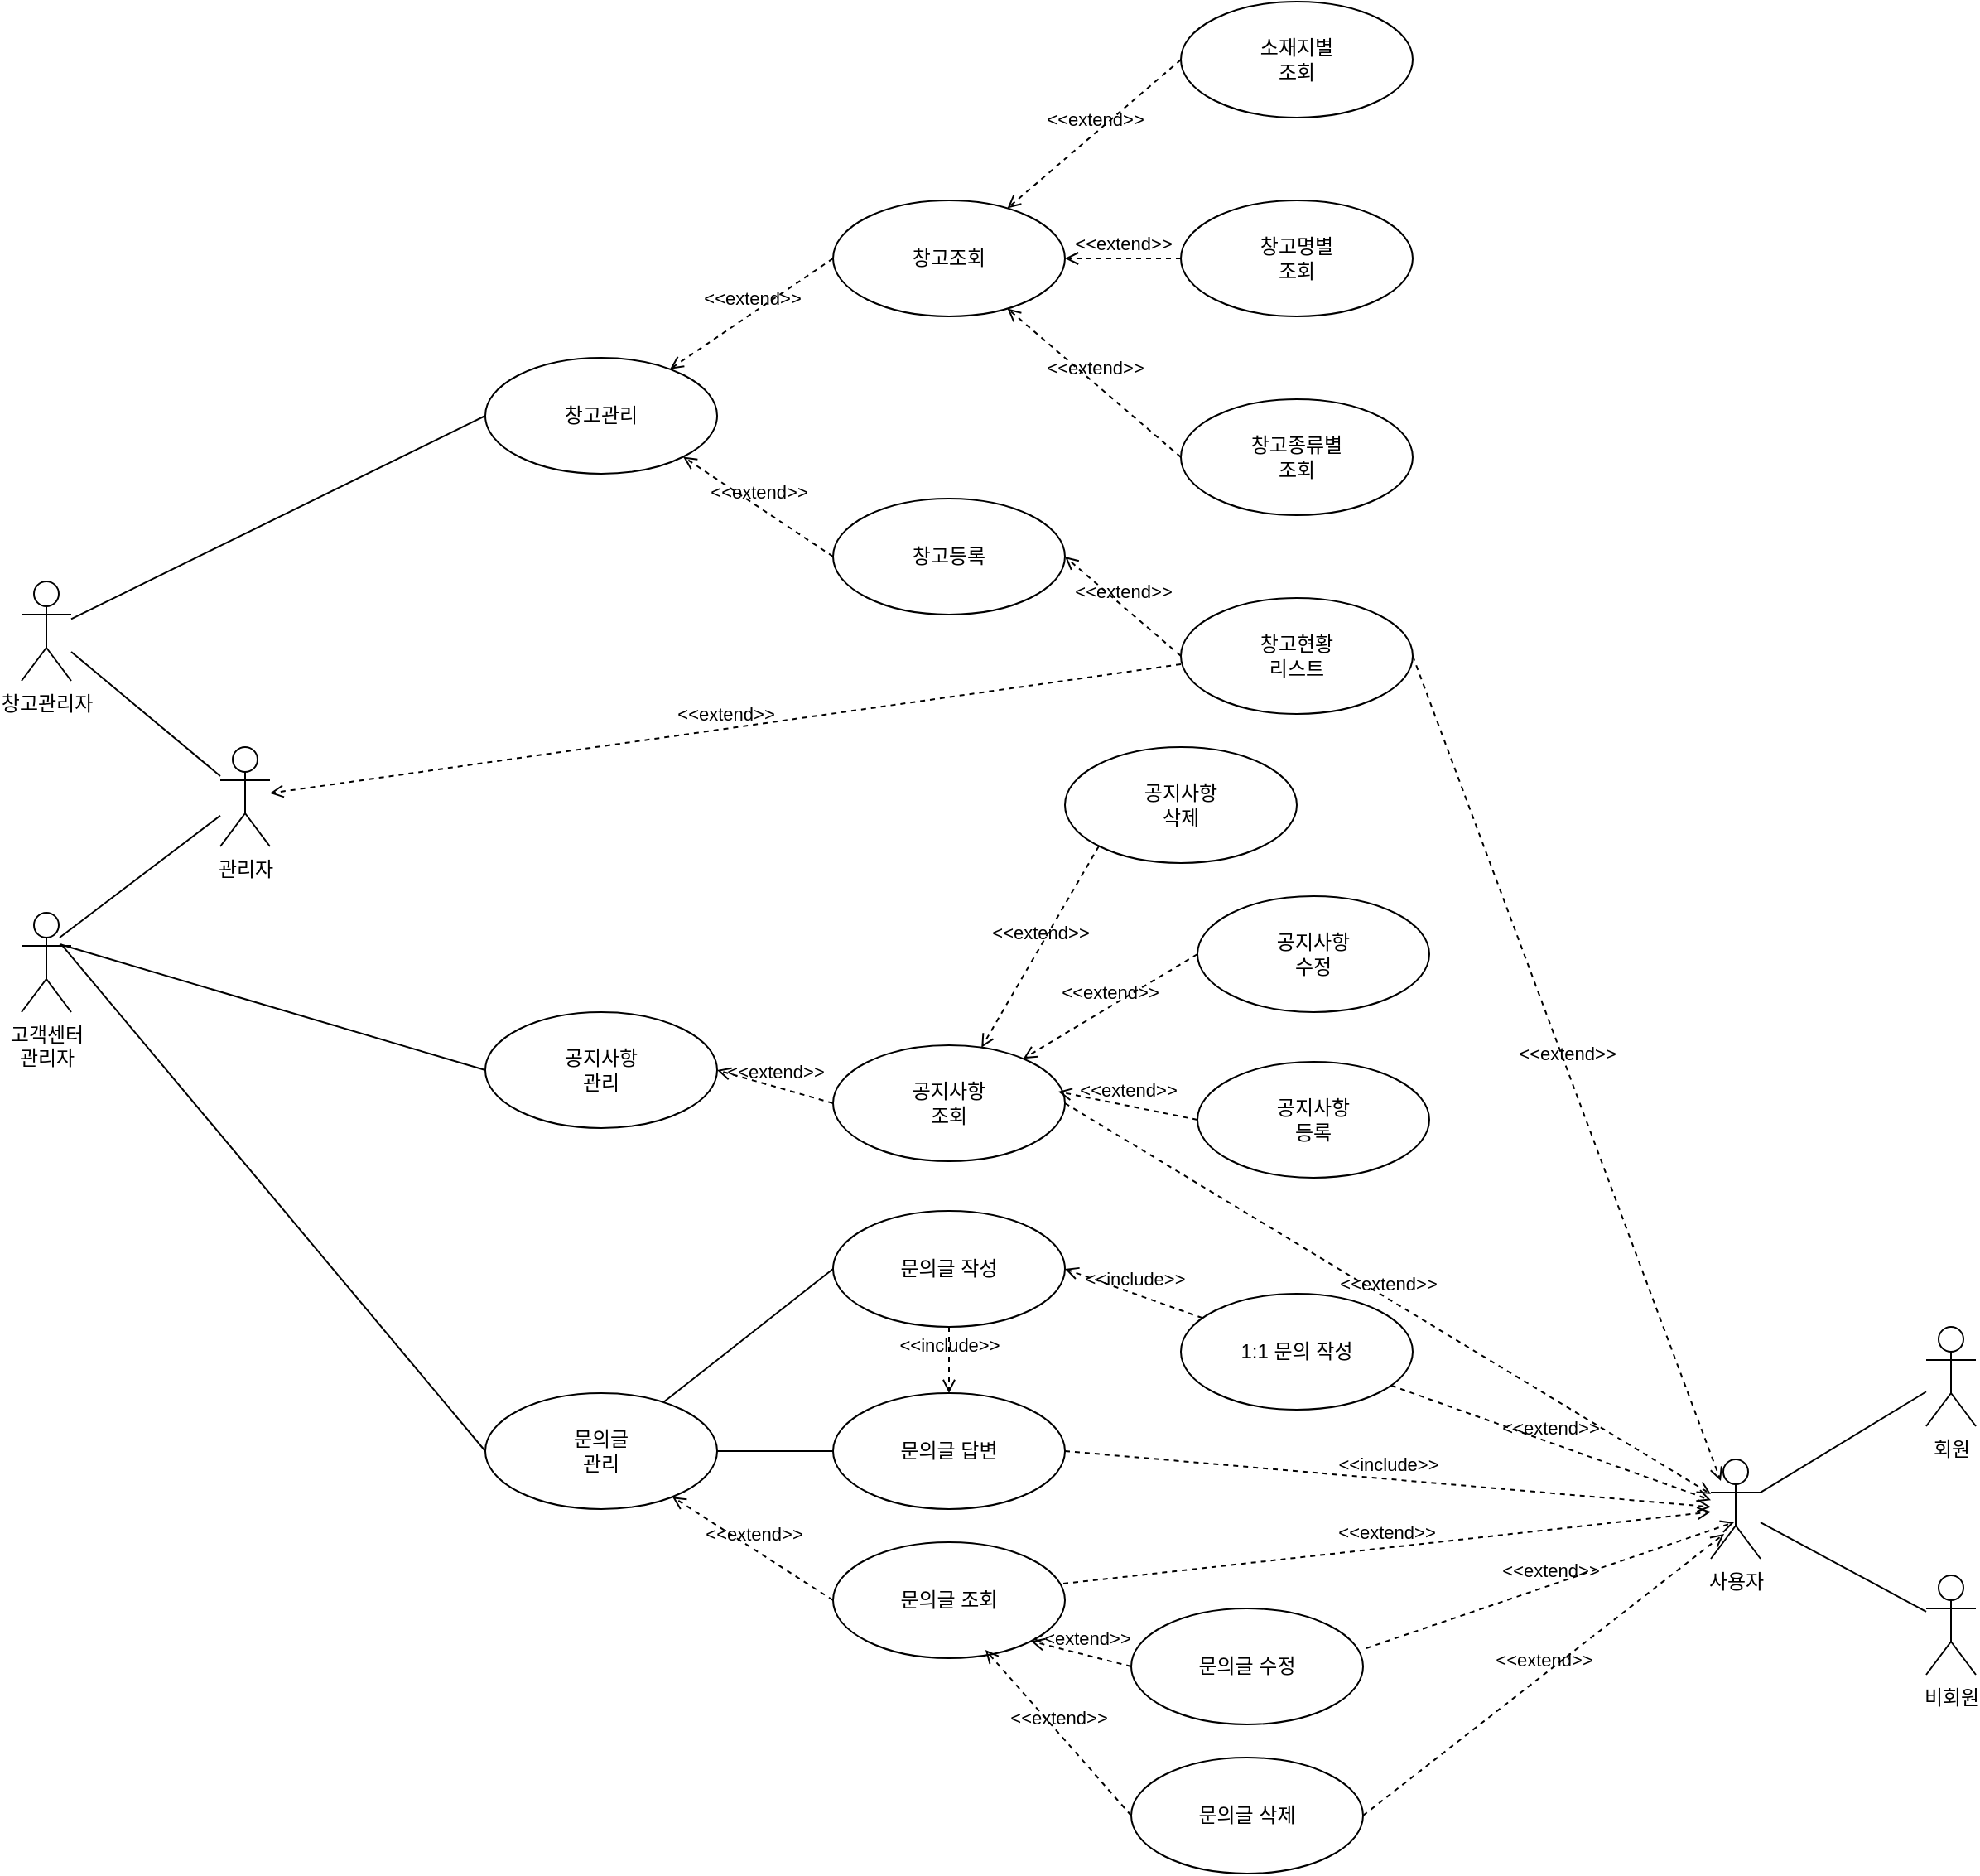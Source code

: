 <mxfile version="24.7.6">
  <diagram name="페이지-1" id="HJWNIDJ4ArGF2ASim_1Z">
    <mxGraphModel grid="1" page="1" gridSize="10" guides="1" tooltips="1" connect="1" arrows="1" fold="1" pageScale="1" pageWidth="1920" pageHeight="1200" math="0" shadow="0">
      <root>
        <mxCell id="0" />
        <mxCell id="1" parent="0" />
        <mxCell id="aPXMBiHBA66qFUJw5fnC-1" value="관리자" style="shape=umlActor;verticalLabelPosition=bottom;verticalAlign=top;html=1;" vertex="1" parent="1">
          <mxGeometry x="380" y="500" width="30" height="60" as="geometry" />
        </mxCell>
        <mxCell id="aPXMBiHBA66qFUJw5fnC-3" value="공지사항&lt;br&gt;관리" style="ellipse;whiteSpace=wrap;html=1;" vertex="1" parent="1">
          <mxGeometry x="540" y="660" width="140" height="70" as="geometry" />
        </mxCell>
        <mxCell id="aPXMBiHBA66qFUJw5fnC-4" value="창고관리" style="ellipse;whiteSpace=wrap;html=1;" vertex="1" parent="1">
          <mxGeometry x="540" y="265" width="140" height="70" as="geometry" />
        </mxCell>
        <mxCell id="aPXMBiHBA66qFUJw5fnC-6" value="" style="endArrow=none;html=1;rounded=0;entryX=0;entryY=0.5;entryDx=0;entryDy=0;" edge="1" parent="1" source="aPXMBiHBA66qFUJw5fnC-18" target="aPXMBiHBA66qFUJw5fnC-4">
          <mxGeometry width="50" height="50" relative="1" as="geometry">
            <mxPoint x="360" y="330" as="sourcePoint" />
            <mxPoint x="410" y="280" as="targetPoint" />
          </mxGeometry>
        </mxCell>
        <mxCell id="aPXMBiHBA66qFUJw5fnC-8" value="창고등록" style="ellipse;whiteSpace=wrap;html=1;" vertex="1" parent="1">
          <mxGeometry x="750" y="350" width="140" height="70" as="geometry" />
        </mxCell>
        <mxCell id="aPXMBiHBA66qFUJw5fnC-9" value="창고조회" style="ellipse;whiteSpace=wrap;html=1;" vertex="1" parent="1">
          <mxGeometry x="750" y="170" width="140" height="70" as="geometry" />
        </mxCell>
        <mxCell id="aPXMBiHBA66qFUJw5fnC-10" value="&amp;lt;&amp;lt;extend&amp;gt;&amp;gt;" style="html=1;verticalAlign=bottom;labelBackgroundColor=none;endArrow=open;endFill=0;dashed=1;rounded=0;exitX=0;exitY=0.5;exitDx=0;exitDy=0;" edge="1" parent="1" source="aPXMBiHBA66qFUJw5fnC-9" target="aPXMBiHBA66qFUJw5fnC-4">
          <mxGeometry width="160" relative="1" as="geometry">
            <mxPoint x="650" y="380" as="sourcePoint" />
            <mxPoint x="810" y="380" as="targetPoint" />
          </mxGeometry>
        </mxCell>
        <mxCell id="aPXMBiHBA66qFUJw5fnC-11" value="&amp;lt;&amp;lt;extend&amp;gt;&amp;gt;" style="html=1;verticalAlign=bottom;labelBackgroundColor=none;endArrow=open;endFill=0;dashed=1;rounded=0;exitX=0;exitY=0.5;exitDx=0;exitDy=0;entryX=1;entryY=1;entryDx=0;entryDy=0;" edge="1" parent="1" source="aPXMBiHBA66qFUJw5fnC-8" target="aPXMBiHBA66qFUJw5fnC-4">
          <mxGeometry width="160" relative="1" as="geometry">
            <mxPoint x="760" y="215" as="sourcePoint" />
            <mxPoint x="662" y="282" as="targetPoint" />
          </mxGeometry>
        </mxCell>
        <mxCell id="aPXMBiHBA66qFUJw5fnC-12" value="소재지별&lt;br&gt;조회" style="ellipse;whiteSpace=wrap;html=1;" vertex="1" parent="1">
          <mxGeometry x="960" y="50" width="140" height="70" as="geometry" />
        </mxCell>
        <mxCell id="aPXMBiHBA66qFUJw5fnC-13" value="창고명별&lt;br&gt;조회" style="ellipse;whiteSpace=wrap;html=1;" vertex="1" parent="1">
          <mxGeometry x="960" y="170" width="140" height="70" as="geometry" />
        </mxCell>
        <mxCell id="aPXMBiHBA66qFUJw5fnC-14" value="창고종류별&lt;br&gt;조회" style="ellipse;whiteSpace=wrap;html=1;" vertex="1" parent="1">
          <mxGeometry x="960" y="290" width="140" height="70" as="geometry" />
        </mxCell>
        <mxCell id="aPXMBiHBA66qFUJw5fnC-15" value="&amp;lt;&amp;lt;extend&amp;gt;&amp;gt;" style="html=1;verticalAlign=bottom;labelBackgroundColor=none;endArrow=open;endFill=0;dashed=1;rounded=0;exitX=0;exitY=0.5;exitDx=0;exitDy=0;" edge="1" parent="1" source="aPXMBiHBA66qFUJw5fnC-12" target="aPXMBiHBA66qFUJw5fnC-9">
          <mxGeometry width="160" relative="1" as="geometry">
            <mxPoint x="978" y="90" as="sourcePoint" />
            <mxPoint x="880" y="157" as="targetPoint" />
          </mxGeometry>
        </mxCell>
        <mxCell id="aPXMBiHBA66qFUJw5fnC-16" value="&amp;lt;&amp;lt;extend&amp;gt;&amp;gt;" style="html=1;verticalAlign=bottom;labelBackgroundColor=none;endArrow=open;endFill=0;dashed=1;rounded=0;exitX=0;exitY=0.5;exitDx=0;exitDy=0;" edge="1" parent="1" source="aPXMBiHBA66qFUJw5fnC-14" target="aPXMBiHBA66qFUJw5fnC-9">
          <mxGeometry width="160" relative="1" as="geometry">
            <mxPoint x="770" y="225" as="sourcePoint" />
            <mxPoint x="672" y="292" as="targetPoint" />
          </mxGeometry>
        </mxCell>
        <mxCell id="aPXMBiHBA66qFUJw5fnC-17" value="&amp;lt;&amp;lt;extend&amp;gt;&amp;gt;" style="html=1;verticalAlign=bottom;labelBackgroundColor=none;endArrow=open;endFill=0;dashed=1;rounded=0;exitX=0;exitY=0.5;exitDx=0;exitDy=0;entryX=1;entryY=0.5;entryDx=0;entryDy=0;" edge="1" parent="1" source="aPXMBiHBA66qFUJw5fnC-13" target="aPXMBiHBA66qFUJw5fnC-9">
          <mxGeometry width="160" relative="1" as="geometry">
            <mxPoint x="780" y="235" as="sourcePoint" />
            <mxPoint x="682" y="302" as="targetPoint" />
          </mxGeometry>
        </mxCell>
        <mxCell id="aPXMBiHBA66qFUJw5fnC-18" value="창고관리자" style="shape=umlActor;verticalLabelPosition=bottom;verticalAlign=top;html=1;" vertex="1" parent="1">
          <mxGeometry x="260" y="400" width="30" height="60" as="geometry" />
        </mxCell>
        <mxCell id="aPXMBiHBA66qFUJw5fnC-19" value="고객센터&lt;br&gt;관리자" style="shape=umlActor;verticalLabelPosition=bottom;verticalAlign=top;html=1;" vertex="1" parent="1">
          <mxGeometry x="260" y="600" width="30" height="60" as="geometry" />
        </mxCell>
        <mxCell id="aPXMBiHBA66qFUJw5fnC-20" value="" style="endArrow=none;html=1;rounded=0;exitX=0.8;exitY=0.317;exitDx=0;exitDy=0;exitPerimeter=0;entryX=0;entryY=0.5;entryDx=0;entryDy=0;" edge="1" parent="1" source="aPXMBiHBA66qFUJw5fnC-19" target="aPXMBiHBA66qFUJw5fnC-26">
          <mxGeometry width="50" height="50" relative="1" as="geometry">
            <mxPoint x="270" y="688" as="sourcePoint" />
            <mxPoint x="400" y="482" as="targetPoint" />
          </mxGeometry>
        </mxCell>
        <mxCell id="aPXMBiHBA66qFUJw5fnC-21" value="" style="endArrow=none;html=1;rounded=0;" edge="1" parent="1" source="aPXMBiHBA66qFUJw5fnC-1" target="aPXMBiHBA66qFUJw5fnC-18">
          <mxGeometry width="50" height="50" relative="1" as="geometry">
            <mxPoint x="430" y="526" as="sourcePoint" />
            <mxPoint x="560" y="320" as="targetPoint" />
          </mxGeometry>
        </mxCell>
        <mxCell id="aPXMBiHBA66qFUJw5fnC-22" value="" style="endArrow=none;html=1;rounded=0;entryX=0;entryY=0.5;entryDx=0;entryDy=0;exitX=0.767;exitY=0.317;exitDx=0;exitDy=0;exitPerimeter=0;" edge="1" parent="1" source="aPXMBiHBA66qFUJw5fnC-19" target="aPXMBiHBA66qFUJw5fnC-3">
          <mxGeometry width="50" height="50" relative="1" as="geometry">
            <mxPoint x="420" y="516" as="sourcePoint" />
            <mxPoint x="550" y="310" as="targetPoint" />
          </mxGeometry>
        </mxCell>
        <mxCell id="aPXMBiHBA66qFUJw5fnC-23" value="공지사항&lt;br&gt;삭제" style="ellipse;whiteSpace=wrap;html=1;" vertex="1" parent="1">
          <mxGeometry x="890" y="500" width="140" height="70" as="geometry" />
        </mxCell>
        <mxCell id="aPXMBiHBA66qFUJw5fnC-24" value="문의글 조회" style="ellipse;whiteSpace=wrap;html=1;" vertex="1" parent="1">
          <mxGeometry x="750" y="980" width="140" height="70" as="geometry" />
        </mxCell>
        <mxCell id="aPXMBiHBA66qFUJw5fnC-25" value="문의글 삭제" style="ellipse;whiteSpace=wrap;html=1;" vertex="1" parent="1">
          <mxGeometry x="930" y="1110" width="140" height="70" as="geometry" />
        </mxCell>
        <mxCell id="aPXMBiHBA66qFUJw5fnC-26" value="문의글&lt;br&gt;관리" style="ellipse;whiteSpace=wrap;html=1;" vertex="1" parent="1">
          <mxGeometry x="540" y="890" width="140" height="70" as="geometry" />
        </mxCell>
        <mxCell id="aPXMBiHBA66qFUJw5fnC-27" value="" style="endArrow=none;html=1;rounded=0;entryX=0.767;entryY=0.25;entryDx=0;entryDy=0;entryPerimeter=0;" edge="1" parent="1" source="aPXMBiHBA66qFUJw5fnC-1" target="aPXMBiHBA66qFUJw5fnC-19">
          <mxGeometry width="50" height="50" relative="1" as="geometry">
            <mxPoint x="420" y="565" as="sourcePoint" />
            <mxPoint x="550" y="785" as="targetPoint" />
          </mxGeometry>
        </mxCell>
        <mxCell id="aPXMBiHBA66qFUJw5fnC-28" value="공지사항&lt;br&gt;수정" style="ellipse;whiteSpace=wrap;html=1;" vertex="1" parent="1">
          <mxGeometry x="970" y="590" width="140" height="70" as="geometry" />
        </mxCell>
        <mxCell id="aPXMBiHBA66qFUJw5fnC-29" value="공지사항&lt;br&gt;등록" style="ellipse;whiteSpace=wrap;html=1;" vertex="1" parent="1">
          <mxGeometry x="970" y="690" width="140" height="70" as="geometry" />
        </mxCell>
        <mxCell id="aPXMBiHBA66qFUJw5fnC-30" value="공지사항&lt;br&gt;조회" style="ellipse;whiteSpace=wrap;html=1;" vertex="1" parent="1">
          <mxGeometry x="750" y="680" width="140" height="70" as="geometry" />
        </mxCell>
        <mxCell id="aPXMBiHBA66qFUJw5fnC-31" value="&amp;lt;&amp;lt;extend&amp;gt;&amp;gt;" style="html=1;verticalAlign=bottom;labelBackgroundColor=none;endArrow=open;endFill=0;dashed=1;rounded=0;exitX=0;exitY=0.5;exitDx=0;exitDy=0;entryX=1;entryY=0.5;entryDx=0;entryDy=0;" edge="1" parent="1" source="aPXMBiHBA66qFUJw5fnC-30" target="aPXMBiHBA66qFUJw5fnC-3">
          <mxGeometry width="160" relative="1" as="geometry">
            <mxPoint x="730" y="810" as="sourcePoint" />
            <mxPoint x="639" y="750" as="targetPoint" />
          </mxGeometry>
        </mxCell>
        <mxCell id="aPXMBiHBA66qFUJw5fnC-32" value="&amp;lt;&amp;lt;extend&amp;gt;&amp;gt;" style="html=1;verticalAlign=bottom;labelBackgroundColor=none;endArrow=open;endFill=0;dashed=1;rounded=0;exitX=0;exitY=0.5;exitDx=0;exitDy=0;entryX=0.971;entryY=0.4;entryDx=0;entryDy=0;entryPerimeter=0;" edge="1" parent="1" source="aPXMBiHBA66qFUJw5fnC-29" target="aPXMBiHBA66qFUJw5fnC-30">
          <mxGeometry width="160" relative="1" as="geometry">
            <mxPoint x="691" y="820" as="sourcePoint" />
            <mxPoint x="600" y="760" as="targetPoint" />
          </mxGeometry>
        </mxCell>
        <mxCell id="aPXMBiHBA66qFUJw5fnC-33" value="&amp;lt;&amp;lt;extend&amp;gt;&amp;gt;" style="html=1;verticalAlign=bottom;labelBackgroundColor=none;endArrow=open;endFill=0;dashed=1;rounded=0;exitX=0;exitY=0.5;exitDx=0;exitDy=0;" edge="1" parent="1" source="aPXMBiHBA66qFUJw5fnC-28" target="aPXMBiHBA66qFUJw5fnC-30">
          <mxGeometry width="160" relative="1" as="geometry">
            <mxPoint x="731" y="665" as="sourcePoint" />
            <mxPoint x="640" y="605" as="targetPoint" />
          </mxGeometry>
        </mxCell>
        <mxCell id="aPXMBiHBA66qFUJw5fnC-34" value="&amp;lt;&amp;lt;extend&amp;gt;&amp;gt;" style="html=1;verticalAlign=bottom;labelBackgroundColor=none;endArrow=open;endFill=0;dashed=1;rounded=0;exitX=0;exitY=1;exitDx=0;exitDy=0;" edge="1" parent="1" source="aPXMBiHBA66qFUJw5fnC-23" target="aPXMBiHBA66qFUJw5fnC-30">
          <mxGeometry width="160" relative="1" as="geometry">
            <mxPoint x="671" y="580" as="sourcePoint" />
            <mxPoint x="580" y="520" as="targetPoint" />
          </mxGeometry>
        </mxCell>
        <mxCell id="aPXMBiHBA66qFUJw5fnC-35" value="사용자" style="shape=umlActor;verticalLabelPosition=bottom;verticalAlign=top;html=1;" vertex="1" parent="1">
          <mxGeometry x="1280" y="930" width="30" height="60" as="geometry" />
        </mxCell>
        <mxCell id="aPXMBiHBA66qFUJw5fnC-36" value="&amp;lt;&amp;lt;extend&amp;gt;&amp;gt;" style="html=1;verticalAlign=bottom;labelBackgroundColor=none;endArrow=open;endFill=0;dashed=1;rounded=0;exitX=1;exitY=0.5;exitDx=0;exitDy=0;" edge="1" parent="1" source="aPXMBiHBA66qFUJw5fnC-30" target="aPXMBiHBA66qFUJw5fnC-35">
          <mxGeometry width="160" relative="1" as="geometry">
            <mxPoint x="738" y="789" as="sourcePoint" />
            <mxPoint x="685" y="762" as="targetPoint" />
          </mxGeometry>
        </mxCell>
        <mxCell id="aPXMBiHBA66qFUJw5fnC-39" value="문의글 작성" style="ellipse;whiteSpace=wrap;html=1;" vertex="1" parent="1">
          <mxGeometry x="750" y="780" width="140" height="70" as="geometry" />
        </mxCell>
        <mxCell id="aPXMBiHBA66qFUJw5fnC-40" value="문의글 수정" style="ellipse;whiteSpace=wrap;html=1;" vertex="1" parent="1">
          <mxGeometry x="930" y="1020" width="140" height="70" as="geometry" />
        </mxCell>
        <mxCell id="aPXMBiHBA66qFUJw5fnC-41" value="&amp;lt;&amp;lt;extend&amp;gt;&amp;gt;" style="html=1;verticalAlign=bottom;labelBackgroundColor=none;endArrow=open;endFill=0;dashed=1;rounded=0;exitX=0;exitY=0.5;exitDx=0;exitDy=0;" edge="1" parent="1" source="aPXMBiHBA66qFUJw5fnC-24" target="aPXMBiHBA66qFUJw5fnC-26">
          <mxGeometry width="160" relative="1" as="geometry">
            <mxPoint x="703" y="877" as="sourcePoint" />
            <mxPoint x="650" y="850" as="targetPoint" />
          </mxGeometry>
        </mxCell>
        <mxCell id="aPXMBiHBA66qFUJw5fnC-45" value="&amp;lt;&amp;lt;extend&amp;gt;&amp;gt;" style="html=1;verticalAlign=bottom;labelBackgroundColor=none;endArrow=open;endFill=0;dashed=1;rounded=0;exitX=0;exitY=0.5;exitDx=0;exitDy=0;entryX=1;entryY=1;entryDx=0;entryDy=0;" edge="1" parent="1" source="aPXMBiHBA66qFUJw5fnC-40" target="aPXMBiHBA66qFUJw5fnC-24">
          <mxGeometry width="160" relative="1" as="geometry">
            <mxPoint x="750" y="895" as="sourcePoint" />
            <mxPoint x="684" y="923" as="targetPoint" />
          </mxGeometry>
        </mxCell>
        <mxCell id="aPXMBiHBA66qFUJw5fnC-46" value="&amp;lt;&amp;lt;extend&amp;gt;&amp;gt;" style="html=1;verticalAlign=bottom;labelBackgroundColor=none;endArrow=open;endFill=0;dashed=1;rounded=0;exitX=0;exitY=0.5;exitDx=0;exitDy=0;entryX=0.657;entryY=0.929;entryDx=0;entryDy=0;entryPerimeter=0;" edge="1" parent="1" source="aPXMBiHBA66qFUJw5fnC-25" target="aPXMBiHBA66qFUJw5fnC-24">
          <mxGeometry width="160" relative="1" as="geometry">
            <mxPoint x="760" y="905" as="sourcePoint" />
            <mxPoint x="694" y="933" as="targetPoint" />
          </mxGeometry>
        </mxCell>
        <mxCell id="aPXMBiHBA66qFUJw5fnC-47" value="1:1 문의 작성" style="ellipse;whiteSpace=wrap;html=1;" vertex="1" parent="1">
          <mxGeometry x="960" y="830" width="140" height="70" as="geometry" />
        </mxCell>
        <mxCell id="aPXMBiHBA66qFUJw5fnC-48" value="&amp;lt;&amp;lt;extend&amp;gt;&amp;gt;" style="html=1;verticalAlign=bottom;labelBackgroundColor=none;endArrow=open;endFill=0;dashed=1;rounded=0;" edge="1" parent="1" source="aPXMBiHBA66qFUJw5fnC-47" target="aPXMBiHBA66qFUJw5fnC-35">
          <mxGeometry width="160" relative="1" as="geometry">
            <mxPoint x="880" y="795" as="sourcePoint" />
            <mxPoint x="1080" y="780" as="targetPoint" />
          </mxGeometry>
        </mxCell>
        <mxCell id="aPXMBiHBA66qFUJw5fnC-49" value="&amp;lt;&amp;lt;include&amp;gt;&amp;gt;" style="html=1;verticalAlign=bottom;labelBackgroundColor=none;endArrow=open;endFill=0;dashed=1;rounded=0;entryX=1;entryY=0.5;entryDx=0;entryDy=0;" edge="1" parent="1" source="aPXMBiHBA66qFUJw5fnC-47" target="aPXMBiHBA66qFUJw5fnC-39">
          <mxGeometry width="160" relative="1" as="geometry">
            <mxPoint x="650" y="890" as="sourcePoint" />
            <mxPoint x="910" y="920" as="targetPoint" />
          </mxGeometry>
        </mxCell>
        <mxCell id="aPXMBiHBA66qFUJw5fnC-50" value="&amp;lt;&amp;lt;extend&amp;gt;&amp;gt;" style="html=1;verticalAlign=bottom;labelBackgroundColor=none;endArrow=open;endFill=0;dashed=1;rounded=0;exitX=1;exitY=0.5;exitDx=0;exitDy=0;entryX=0.267;entryY=0.75;entryDx=0;entryDy=0;entryPerimeter=0;" edge="1" parent="1" source="aPXMBiHBA66qFUJw5fnC-25" target="aPXMBiHBA66qFUJw5fnC-35">
          <mxGeometry width="160" relative="1" as="geometry">
            <mxPoint x="1085" y="930" as="sourcePoint" />
            <mxPoint x="1290" y="985" as="targetPoint" />
          </mxGeometry>
        </mxCell>
        <mxCell id="aPXMBiHBA66qFUJw5fnC-51" value="&amp;lt;&amp;lt;extend&amp;gt;&amp;gt;" style="html=1;verticalAlign=bottom;labelBackgroundColor=none;endArrow=open;endFill=0;dashed=1;rounded=0;exitX=1.014;exitY=0.343;exitDx=0;exitDy=0;exitPerimeter=0;entryX=0.467;entryY=0.633;entryDx=0;entryDy=0;entryPerimeter=0;" edge="1" parent="1" source="aPXMBiHBA66qFUJw5fnC-40" target="aPXMBiHBA66qFUJw5fnC-35">
          <mxGeometry width="160" relative="1" as="geometry">
            <mxPoint x="1095" y="940" as="sourcePoint" />
            <mxPoint x="1282" y="970" as="targetPoint" />
          </mxGeometry>
        </mxCell>
        <mxCell id="aPXMBiHBA66qFUJw5fnC-52" value="&amp;lt;&amp;lt;extend&amp;gt;&amp;gt;" style="html=1;verticalAlign=bottom;labelBackgroundColor=none;endArrow=open;endFill=0;dashed=1;rounded=0;exitX=0.993;exitY=0.357;exitDx=0;exitDy=0;exitPerimeter=0;" edge="1" parent="1" source="aPXMBiHBA66qFUJw5fnC-24" target="aPXMBiHBA66qFUJw5fnC-35">
          <mxGeometry width="160" relative="1" as="geometry">
            <mxPoint x="1105" y="950" as="sourcePoint" />
            <mxPoint x="1105" y="765" as="targetPoint" />
          </mxGeometry>
        </mxCell>
        <mxCell id="aPXMBiHBA66qFUJw5fnC-53" value="문의글 답변" style="ellipse;whiteSpace=wrap;html=1;" vertex="1" parent="1">
          <mxGeometry x="750" y="890" width="140" height="70" as="geometry" />
        </mxCell>
        <mxCell id="aPXMBiHBA66qFUJw5fnC-56" value="&amp;lt;&amp;lt;include&amp;gt;&amp;gt;" style="html=1;verticalAlign=bottom;labelBackgroundColor=none;endArrow=open;endFill=0;dashed=1;rounded=0;exitX=1;exitY=0.5;exitDx=0;exitDy=0;" edge="1" parent="1" source="aPXMBiHBA66qFUJw5fnC-53" target="aPXMBiHBA66qFUJw5fnC-35">
          <mxGeometry width="160" relative="1" as="geometry">
            <mxPoint x="620" y="970" as="sourcePoint" />
            <mxPoint x="1300" y="1030" as="targetPoint" />
          </mxGeometry>
        </mxCell>
        <mxCell id="aPXMBiHBA66qFUJw5fnC-57" value="창고현황&lt;br&gt;리스트" style="ellipse;whiteSpace=wrap;html=1;" vertex="1" parent="1">
          <mxGeometry x="960" y="410" width="140" height="70" as="geometry" />
        </mxCell>
        <mxCell id="aPXMBiHBA66qFUJw5fnC-58" value="&amp;lt;&amp;lt;extend&amp;gt;&amp;gt;" style="html=1;verticalAlign=bottom;labelBackgroundColor=none;endArrow=open;endFill=0;dashed=1;rounded=0;exitX=0;exitY=0.5;exitDx=0;exitDy=0;entryX=1;entryY=0.5;entryDx=0;entryDy=0;" edge="1" parent="1" source="aPXMBiHBA66qFUJw5fnC-57" target="aPXMBiHBA66qFUJw5fnC-8">
          <mxGeometry width="160" relative="1" as="geometry">
            <mxPoint x="970" y="335" as="sourcePoint" />
            <mxPoint x="865" y="245" as="targetPoint" />
          </mxGeometry>
        </mxCell>
        <mxCell id="aPXMBiHBA66qFUJw5fnC-60" value="&amp;lt;&amp;lt;extend&amp;gt;&amp;gt;" style="html=1;verticalAlign=bottom;labelBackgroundColor=none;endArrow=open;endFill=0;dashed=1;rounded=0;exitX=1;exitY=0.5;exitDx=0;exitDy=0;entryX=0.2;entryY=0.217;entryDx=0;entryDy=0;entryPerimeter=0;" edge="1" parent="1" source="aPXMBiHBA66qFUJw5fnC-57" target="aPXMBiHBA66qFUJw5fnC-35">
          <mxGeometry width="160" relative="1" as="geometry">
            <mxPoint x="1200" y="560" as="sourcePoint" />
            <mxPoint x="1130" y="500" as="targetPoint" />
          </mxGeometry>
        </mxCell>
        <mxCell id="ZwAwgHhzOcW7zNF5LWMa-73" value="비회원" style="shape=umlActor;verticalLabelPosition=bottom;verticalAlign=top;html=1;outlineConnect=0;" vertex="1" parent="1">
          <mxGeometry x="1410" y="1000" width="30" height="60" as="geometry" />
        </mxCell>
        <mxCell id="ZwAwgHhzOcW7zNF5LWMa-74" value="회원" style="shape=umlActor;verticalLabelPosition=bottom;verticalAlign=top;html=1;outlineConnect=0;" vertex="1" parent="1">
          <mxGeometry x="1410" y="850" width="30" height="60" as="geometry" />
        </mxCell>
        <mxCell id="ZwAwgHhzOcW7zNF5LWMa-75" value="" style="endArrow=none;html=1;rounded=0;exitX=1;exitY=0.333;exitDx=0;exitDy=0;exitPerimeter=0;" edge="1" parent="1" source="aPXMBiHBA66qFUJw5fnC-35" target="ZwAwgHhzOcW7zNF5LWMa-74">
          <mxGeometry width="50" height="50" relative="1" as="geometry">
            <mxPoint x="1330" y="950" as="sourcePoint" />
            <mxPoint x="1380" y="900" as="targetPoint" />
          </mxGeometry>
        </mxCell>
        <mxCell id="ZwAwgHhzOcW7zNF5LWMa-76" value="" style="endArrow=none;html=1;rounded=0;" edge="1" parent="1" source="aPXMBiHBA66qFUJw5fnC-35" target="ZwAwgHhzOcW7zNF5LWMa-73">
          <mxGeometry width="50" height="50" relative="1" as="geometry">
            <mxPoint x="1320" y="960" as="sourcePoint" />
            <mxPoint x="1420" y="899" as="targetPoint" />
          </mxGeometry>
        </mxCell>
        <mxCell id="LVD5uner1pH98OSibQYe-44" value="&amp;lt;&amp;lt;extend&amp;gt;&amp;gt;" style="html=1;verticalAlign=bottom;labelBackgroundColor=none;endArrow=open;endFill=0;dashed=1;rounded=0;" edge="1" parent="1" target="aPXMBiHBA66qFUJw5fnC-1">
          <mxGeometry width="160" relative="1" as="geometry">
            <mxPoint x="960" y="450" as="sourcePoint" />
            <mxPoint x="900" y="395" as="targetPoint" />
          </mxGeometry>
        </mxCell>
        <mxCell id="VPL8sljp6j5mBV6DJJxx-2" value="" style="endArrow=none;html=1;rounded=0;entryX=0;entryY=0.5;entryDx=0;entryDy=0;" edge="1" parent="1" source="aPXMBiHBA66qFUJw5fnC-26" target="aPXMBiHBA66qFUJw5fnC-39">
          <mxGeometry width="50" height="50" relative="1" as="geometry">
            <mxPoint x="700" y="910" as="sourcePoint" />
            <mxPoint x="750" y="860" as="targetPoint" />
          </mxGeometry>
        </mxCell>
        <mxCell id="VPL8sljp6j5mBV6DJJxx-3" value="" style="endArrow=none;html=1;rounded=0;entryX=0;entryY=0.5;entryDx=0;entryDy=0;exitX=1;exitY=0.5;exitDx=0;exitDy=0;" edge="1" parent="1" source="aPXMBiHBA66qFUJw5fnC-26" target="aPXMBiHBA66qFUJw5fnC-53">
          <mxGeometry width="50" height="50" relative="1" as="geometry">
            <mxPoint x="658" y="905" as="sourcePoint" />
            <mxPoint x="760" y="825" as="targetPoint" />
          </mxGeometry>
        </mxCell>
        <mxCell id="gJPttzL6rgR0Oh77ZObL-1" value="&amp;lt;&amp;lt;include&amp;gt;&amp;gt;" style="html=1;verticalAlign=bottom;labelBackgroundColor=none;endArrow=open;endFill=0;dashed=1;rounded=0;entryX=0.5;entryY=0;entryDx=0;entryDy=0;exitX=0.5;exitY=1;exitDx=0;exitDy=0;" edge="1" parent="1" source="aPXMBiHBA66qFUJw5fnC-39" target="aPXMBiHBA66qFUJw5fnC-53">
          <mxGeometry width="160" relative="1" as="geometry">
            <mxPoint x="979" y="858" as="sourcePoint" />
            <mxPoint x="900" y="835" as="targetPoint" />
            <mxPoint as="offset" />
          </mxGeometry>
        </mxCell>
      </root>
    </mxGraphModel>
  </diagram>
</mxfile>
